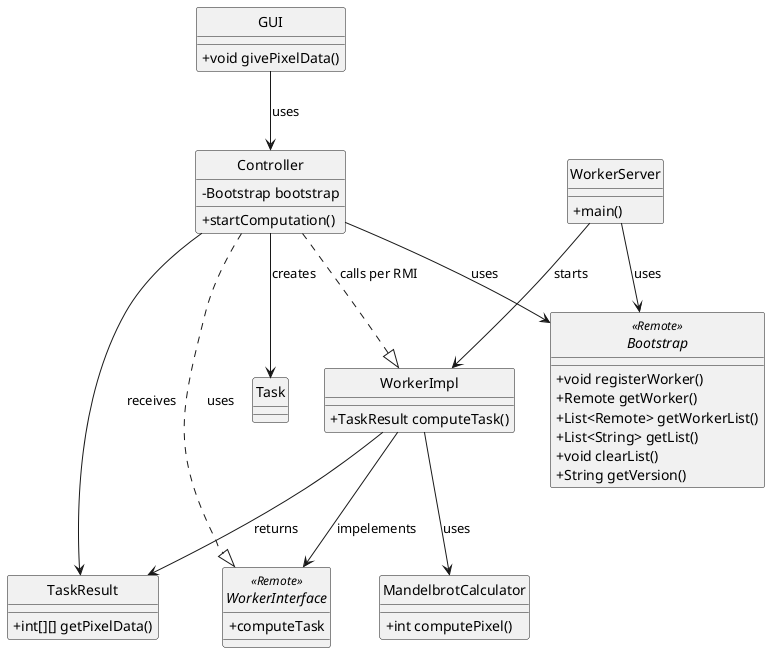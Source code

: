 @startuml
skinparam style strictuml
skinparam classAttributeIconSize 0

' Interfaces
interface WorkerInterface <<Remote>>{
    +computeTask
    }
interface Bootstrap <<Remote>> {
    +void registerWorker()
    +Remote getWorker()
    +List<Remote> getWorkerList()
    +List<String> getList()
    +void clearList()
    +String getVersion()
}

' Klassen
class GUI {
    +void givePixelData()
}
class Controller{    
    -Bootstrap bootstrap
    +startComputation()
    }
class MandelbrotCalculator{
    +int computePixel()
}
class WorkerImpl{
    +TaskResult computeTask()
}
class WorkerServer{
    +main()
}
class Task 

class TaskResult {
    +int[][] getPixelData()
}

' Beziehungen

GUI --> Controller : uses
Controller --> Bootstrap : uses
Controller ..|> WorkerInterface : uses
Controller ..|> WorkerImpl : calls per RMI
Controller --> Task : creates
Controller --> TaskResult : receives
WorkerImpl --> WorkerInterface : impelements
WorkerImpl --> MandelbrotCalculator : uses
WorkerServer -->Bootstrap : uses
WorkerServer --> WorkerImpl : starts
WorkerImpl --> TaskResult : returns
@enduml

